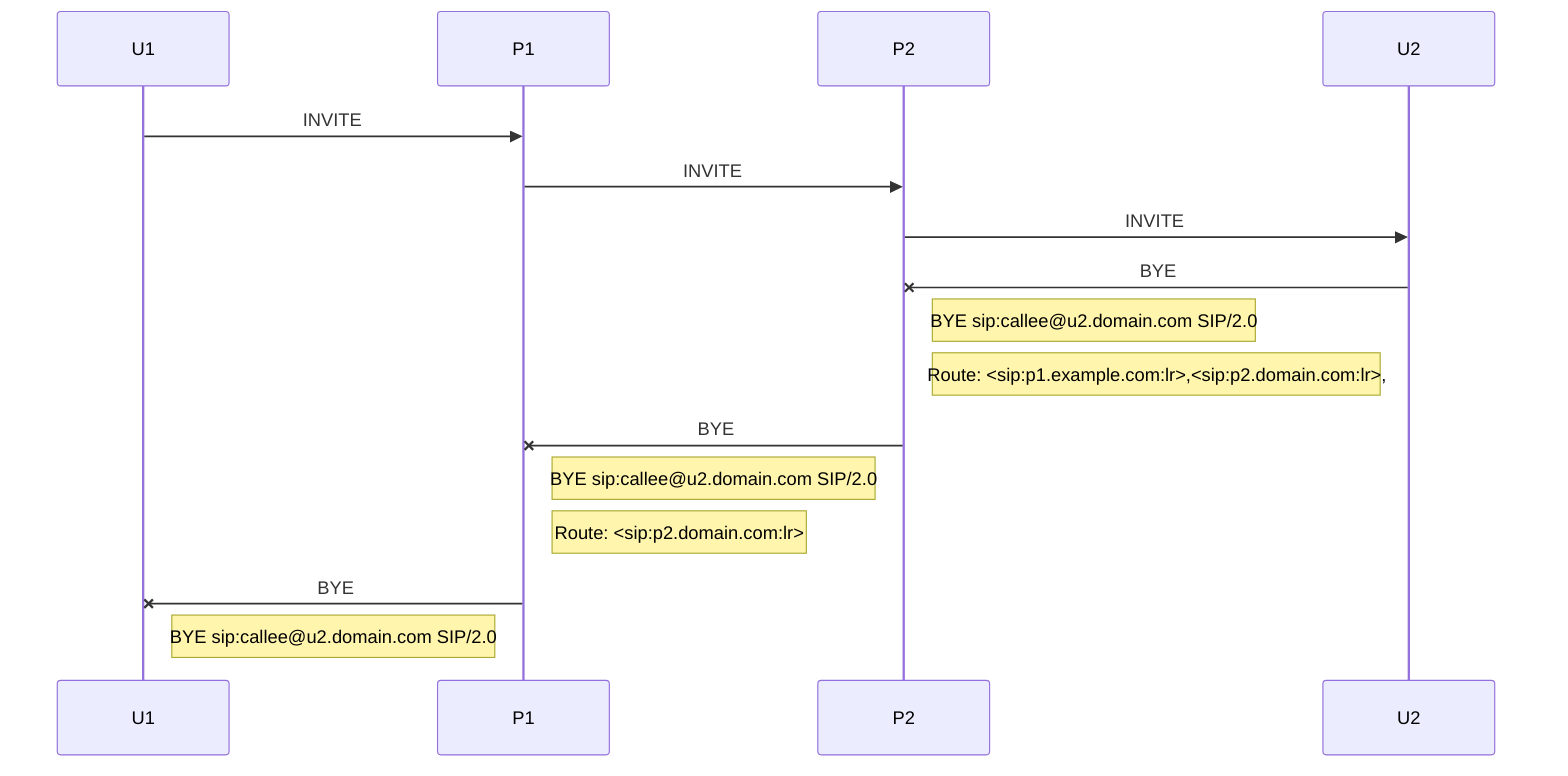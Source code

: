 %% Sequence diagram code
sequenceDiagram
    U1 ->> P1: INVITE
    P1 ->> P2: INVITE
    P2 ->> U2: INVITE
    U2 -x P2: BYE
    Note right of P2: BYE sip:callee@u2.domain.com SIP/2.0
    Note right of P2: Route: <sip:p1.example.com:lr>,<sip:p2.domain.com:lr>,
    P2 -x P1: BYE
    Note right of P1: BYE sip:callee@u2.domain.com SIP/2.0
    Note right of P1: Route: <sip:p2.domain.com:lr>
    P1 -x U1: BYE
    Note right of U1: BYE sip:callee@u2.domain.com SIP/2.0